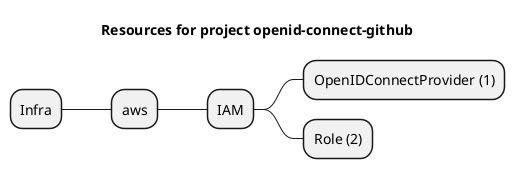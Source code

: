 @startmindmap
title Resources for project openid-connect-github
skinparam monochrome true
+ Infra
++ aws
+++ IAM
++++ OpenIDConnectProvider (1)
++++ Role (2)
@endmindmap